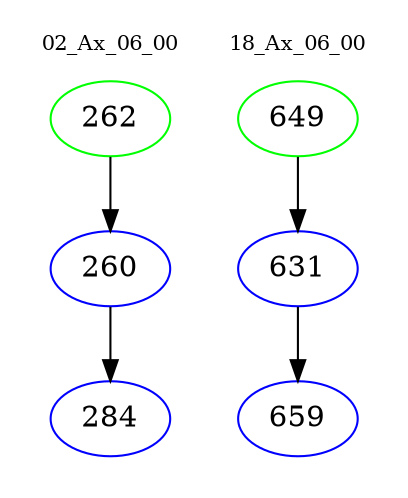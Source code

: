 digraph{
subgraph cluster_0 {
color = white
label = "02_Ax_06_00";
fontsize=10;
T0_262 [label="262", color="green"]
T0_262 -> T0_260 [color="black"]
T0_260 [label="260", color="blue"]
T0_260 -> T0_284 [color="black"]
T0_284 [label="284", color="blue"]
}
subgraph cluster_1 {
color = white
label = "18_Ax_06_00";
fontsize=10;
T1_649 [label="649", color="green"]
T1_649 -> T1_631 [color="black"]
T1_631 [label="631", color="blue"]
T1_631 -> T1_659 [color="black"]
T1_659 [label="659", color="blue"]
}
}
